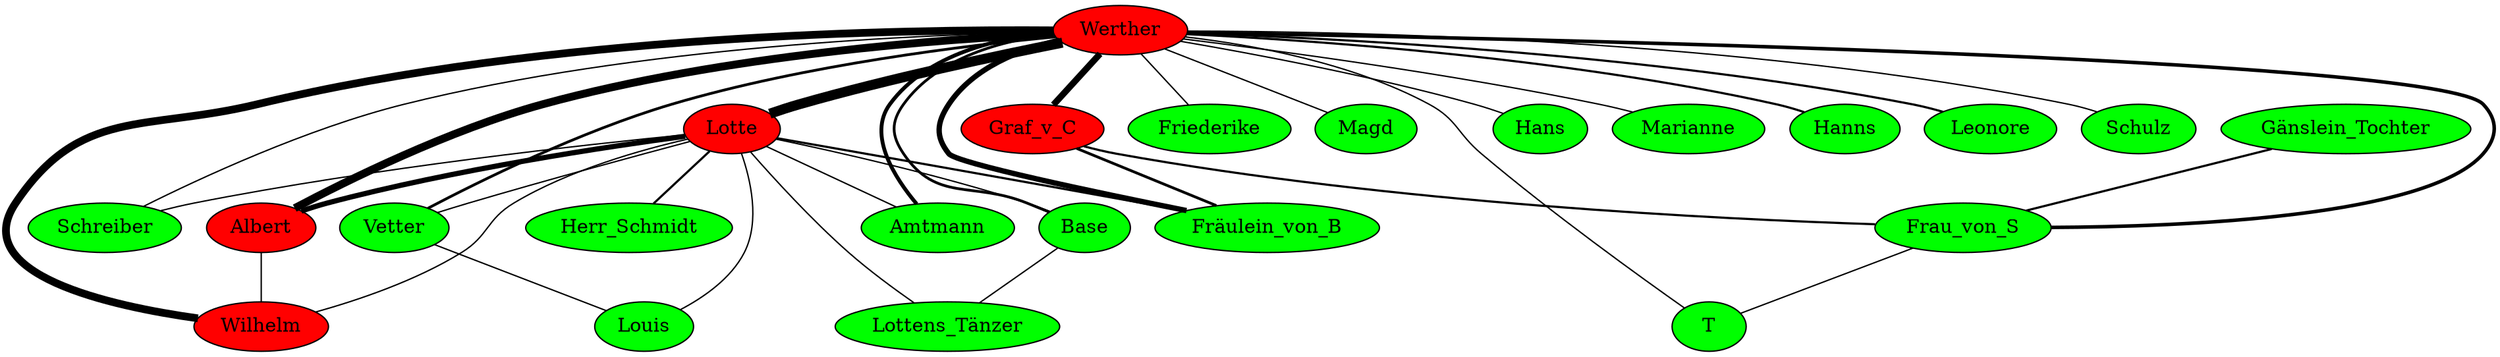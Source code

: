 graph {
Werther [shape=ellipse style=filled fillcolor=red]
Lotte [shape=ellipse style=filled fillcolor=red]
Albert [shape=ellipse style=filled fillcolor=red]
Wilhelm [shape=ellipse style=filled fillcolor=red]
Graf_v_C [shape=ellipse style=filled fillcolor=red]
node [shape=ellipse style=filled fillcolor=green]
Werther -- Lotte[penwidth= 7.303780748177103]
Werther -- Albert[penwidth= 5.754887502163468]
Werther -- Wilhelm[penwidth= 5.643856189774724]
Werther -- Vetter[penwidth= 2.0]
Werther -- Friederike[penwidth= 1.0]
Werther -- Magd[penwidth= 1.0]
Werther -- Schreiber[penwidth= 1.0]
Werther -- Hans[penwidth= 1.0]
Werther -- Marianne[penwidth= 1.0]
Werther -- Graf_v_C[penwidth= 4.700439718141092]
Werther -- Hanns[penwidth= 1.584962500721156]
Werther -- Amtmann[penwidth= 2.807354922057604]
Werther -- Base[penwidth= 2.0]
Werther -- Frau_von_S[penwidth= 2.584962500721156]
Werther -- T[penwidth= 1.0]
Werther -- Fräulein_von_B[penwidth= 3.9068905956085187]
Werther -- Leonore[penwidth= 1.584962500721156]
Werther -- Schulz[penwidth= 1.0]
Lotte -- Albert[penwidth= 3.807354922057604]
Lotte -- Wilhelm[penwidth= 1.0]
Lotte -- Vetter[penwidth= 1.0]
Lotte -- Schreiber[penwidth= 1.0]
Lotte -- Louis[penwidth= 1.0]
Lotte -- Amtmann[penwidth= 1.0]
Lotte -- Base[penwidth= 1.0]
Lotte -- Lottens_Tänzer[penwidth= 1.0]
Lotte -- Fräulein_von_B[penwidth= 1.584962500721156]
Lotte -- Herr_Schmidt[penwidth= 1.584962500721156]
Albert -- Wilhelm[penwidth= 1.0]
Vetter -- Louis[penwidth= 1.0]
Graf_v_C -- Frau_von_S[penwidth= 1.584962500721156]
Graf_v_C -- Fräulein_von_B[penwidth= 2.0]
Gänslein_Tochter -- Frau_von_S[penwidth= 1.584962500721156]
Base -- Lottens_Tänzer[penwidth= 1.0]
Frau_von_S -- T[penwidth= 1.0]
}
